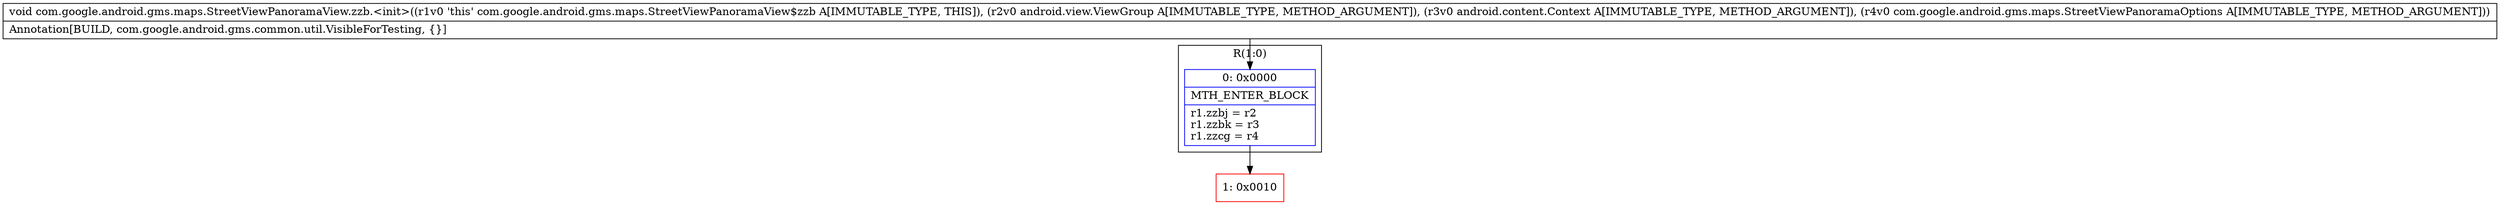 digraph "CFG forcom.google.android.gms.maps.StreetViewPanoramaView.zzb.\<init\>(Landroid\/view\/ViewGroup;Landroid\/content\/Context;Lcom\/google\/android\/gms\/maps\/StreetViewPanoramaOptions;)V" {
subgraph cluster_Region_907429856 {
label = "R(1:0)";
node [shape=record,color=blue];
Node_0 [shape=record,label="{0\:\ 0x0000|MTH_ENTER_BLOCK\l|r1.zzbj = r2\lr1.zzbk = r3\lr1.zzcg = r4\l}"];
}
Node_1 [shape=record,color=red,label="{1\:\ 0x0010}"];
MethodNode[shape=record,label="{void com.google.android.gms.maps.StreetViewPanoramaView.zzb.\<init\>((r1v0 'this' com.google.android.gms.maps.StreetViewPanoramaView$zzb A[IMMUTABLE_TYPE, THIS]), (r2v0 android.view.ViewGroup A[IMMUTABLE_TYPE, METHOD_ARGUMENT]), (r3v0 android.content.Context A[IMMUTABLE_TYPE, METHOD_ARGUMENT]), (r4v0 com.google.android.gms.maps.StreetViewPanoramaOptions A[IMMUTABLE_TYPE, METHOD_ARGUMENT]))  | Annotation[BUILD, com.google.android.gms.common.util.VisibleForTesting, \{\}]\l}"];
MethodNode -> Node_0;
Node_0 -> Node_1;
}

